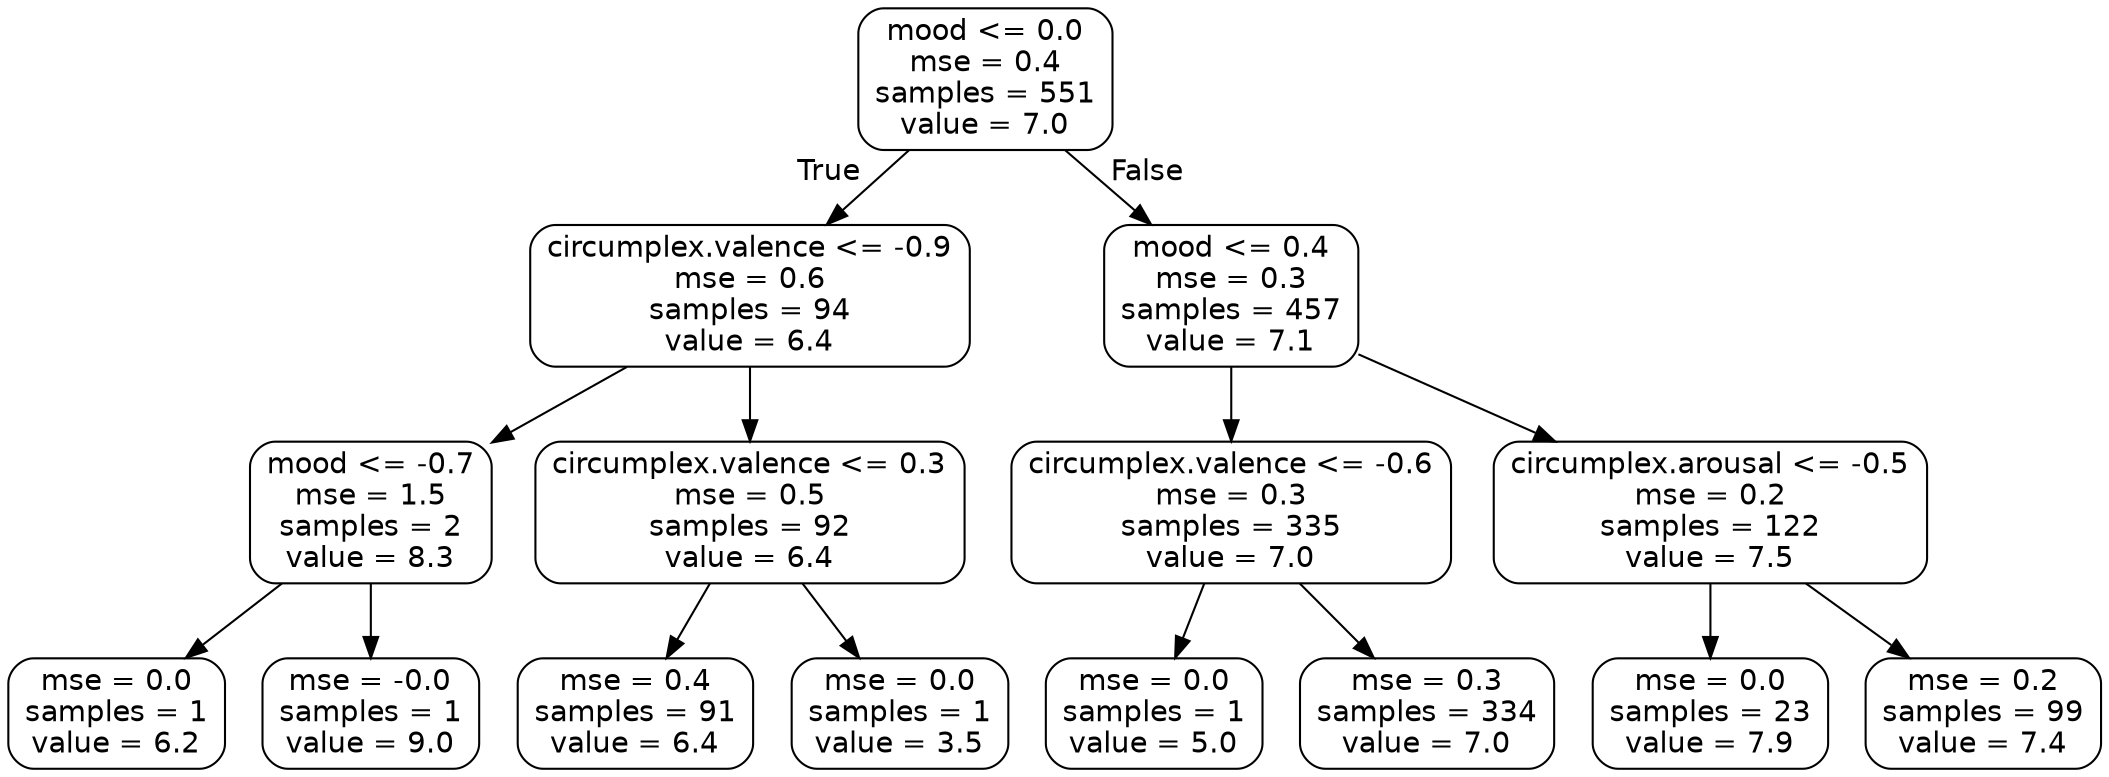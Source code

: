 digraph Tree {
node [shape=box, style="rounded", color="black", fontname=helvetica] ;
edge [fontname=helvetica] ;
0 [label="mood <= 0.0\nmse = 0.4\nsamples = 551\nvalue = 7.0"] ;
1 [label="circumplex.valence <= -0.9\nmse = 0.6\nsamples = 94\nvalue = 6.4"] ;
0 -> 1 [labeldistance=2.5, labelangle=45, headlabel="True"] ;
2 [label="mood <= -0.7\nmse = 1.5\nsamples = 2\nvalue = 8.3"] ;
1 -> 2 ;
3 [label="mse = 0.0\nsamples = 1\nvalue = 6.2"] ;
2 -> 3 ;
4 [label="mse = -0.0\nsamples = 1\nvalue = 9.0"] ;
2 -> 4 ;
5 [label="circumplex.valence <= 0.3\nmse = 0.5\nsamples = 92\nvalue = 6.4"] ;
1 -> 5 ;
6 [label="mse = 0.4\nsamples = 91\nvalue = 6.4"] ;
5 -> 6 ;
7 [label="mse = 0.0\nsamples = 1\nvalue = 3.5"] ;
5 -> 7 ;
8 [label="mood <= 0.4\nmse = 0.3\nsamples = 457\nvalue = 7.1"] ;
0 -> 8 [labeldistance=2.5, labelangle=-45, headlabel="False"] ;
9 [label="circumplex.valence <= -0.6\nmse = 0.3\nsamples = 335\nvalue = 7.0"] ;
8 -> 9 ;
10 [label="mse = 0.0\nsamples = 1\nvalue = 5.0"] ;
9 -> 10 ;
11 [label="mse = 0.3\nsamples = 334\nvalue = 7.0"] ;
9 -> 11 ;
12 [label="circumplex.arousal <= -0.5\nmse = 0.2\nsamples = 122\nvalue = 7.5"] ;
8 -> 12 ;
13 [label="mse = 0.0\nsamples = 23\nvalue = 7.9"] ;
12 -> 13 ;
14 [label="mse = 0.2\nsamples = 99\nvalue = 7.4"] ;
12 -> 14 ;
}